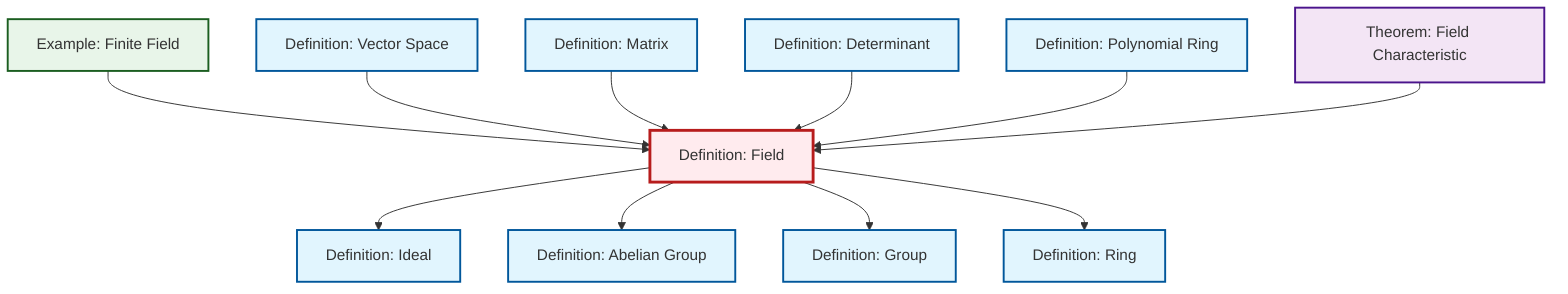 graph TD
    classDef definition fill:#e1f5fe,stroke:#01579b,stroke-width:2px
    classDef theorem fill:#f3e5f5,stroke:#4a148c,stroke-width:2px
    classDef axiom fill:#fff3e0,stroke:#e65100,stroke-width:2px
    classDef example fill:#e8f5e9,stroke:#1b5e20,stroke-width:2px
    classDef current fill:#ffebee,stroke:#b71c1c,stroke-width:3px
    ex-finite-field["Example: Finite Field"]:::example
    def-abelian-group["Definition: Abelian Group"]:::definition
    def-group["Definition: Group"]:::definition
    def-matrix["Definition: Matrix"]:::definition
    def-vector-space["Definition: Vector Space"]:::definition
    thm-field-characteristic["Theorem: Field Characteristic"]:::theorem
    def-polynomial-ring["Definition: Polynomial Ring"]:::definition
    def-ideal["Definition: Ideal"]:::definition
    def-determinant["Definition: Determinant"]:::definition
    def-ring["Definition: Ring"]:::definition
    def-field["Definition: Field"]:::definition
    ex-finite-field --> def-field
    def-vector-space --> def-field
    def-field --> def-ideal
    def-matrix --> def-field
    def-field --> def-abelian-group
    def-determinant --> def-field
    def-polynomial-ring --> def-field
    def-field --> def-group
    thm-field-characteristic --> def-field
    def-field --> def-ring
    class def-field current